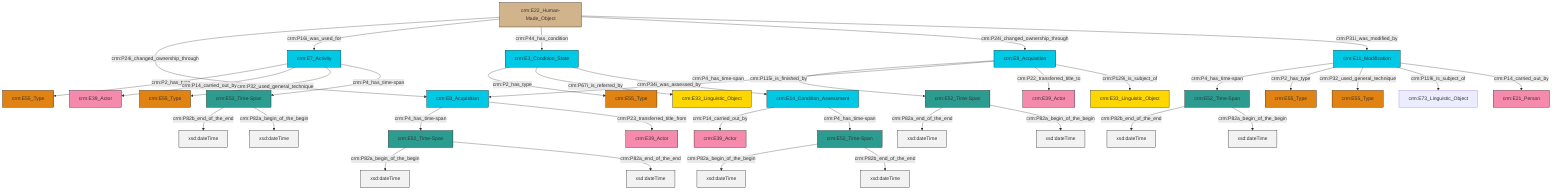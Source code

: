 graph TD
classDef Literal fill:#f2f2f2,stroke:#000000;
classDef CRM_Entity fill:#FFFFFF,stroke:#000000;
classDef Temporal_Entity fill:#00C9E6, stroke:#000000;
classDef Type fill:#E18312, stroke:#000000;
classDef Time-Span fill:#2C9C91, stroke:#000000;
classDef Appellation fill:#FFEB7F, stroke:#000000;
classDef Place fill:#008836, stroke:#000000;
classDef Persistent_Item fill:#B266B2, stroke:#000000;
classDef Conceptual_Object fill:#FFD700, stroke:#000000;
classDef Physical_Thing fill:#D2B48C, stroke:#000000;
classDef Actor fill:#f58aad, stroke:#000000;
classDef PC_Classes fill:#4ce600, stroke:#000000;
classDef Multi fill:#cccccc,stroke:#000000;

0["crm:E8_Acquisition"]:::Temporal_Entity -->|crm:P4_has_time-span| 1["crm:E52_Time-Span"]:::Time-Span
2["crm:E3_Condition_State"]:::Temporal_Entity -->|crm:P2_has_type| 3["crm:E55_Type"]:::Type
5["crm:E52_Time-Span"]:::Time-Span -->|crm:P82b_end_of_the_end| 6[xsd:dateTime]:::Literal
9["crm:E22_Human-Made_Object"]:::Physical_Thing -->|crm:P24i_changed_ownership_through| 10["crm:E8_Acquisition"]:::Temporal_Entity
9["crm:E22_Human-Made_Object"]:::Physical_Thing -->|crm:P16i_was_used_for| 11["crm:E7_Activity"]:::Temporal_Entity
14["crm:E11_Modification"]:::Temporal_Entity -->|crm:P4_has_time-span| 15["crm:E52_Time-Span"]:::Time-Span
16["crm:E52_Time-Span"]:::Time-Span -->|crm:P82a_begin_of_the_begin| 17[xsd:dateTime]:::Literal
18["crm:E52_Time-Span"]:::Time-Span -->|crm:P82a_begin_of_the_begin| 19[xsd:dateTime]:::Literal
9["crm:E22_Human-Made_Object"]:::Physical_Thing -->|crm:P44_has_condition| 2["crm:E3_Condition_State"]:::Temporal_Entity
14["crm:E11_Modification"]:::Temporal_Entity -->|crm:P2_has_type| 7["crm:E55_Type"]:::Type
1["crm:E52_Time-Span"]:::Time-Span -->|crm:P82a_end_of_the_end| 22[xsd:dateTime]:::Literal
11["crm:E7_Activity"]:::Temporal_Entity -->|crm:P2_has_type| 23["crm:E55_Type"]:::Type
14["crm:E11_Modification"]:::Temporal_Entity -->|crm:P32_used_general_technique| 25["crm:E55_Type"]:::Type
0["crm:E8_Acquisition"]:::Temporal_Entity -->|crm:P115i_is_finished_by| 10["crm:E8_Acquisition"]:::Temporal_Entity
18["crm:E52_Time-Span"]:::Time-Span -->|crm:P82b_end_of_the_end| 28[xsd:dateTime]:::Literal
5["crm:E52_Time-Span"]:::Time-Span -->|crm:P82a_begin_of_the_begin| 30[xsd:dateTime]:::Literal
14["crm:E11_Modification"]:::Temporal_Entity -->|crm:P119i_is_subject_of| 31["crm:E73_Linguistic_Object"]:::Default
1["crm:E52_Time-Span"]:::Time-Span -->|crm:P82a_begin_of_the_begin| 32[xsd:dateTime]:::Literal
12["crm:E14_Condition_Assessment"]:::Temporal_Entity -->|crm:P14_carried_out_by| 35["crm:E39_Actor"]:::Actor
11["crm:E7_Activity"]:::Temporal_Entity -->|crm:P14_carried_out_by| 36["crm:E39_Actor"]:::Actor
0["crm:E8_Acquisition"]:::Temporal_Entity -->|crm:P22_transferred_title_to| 37["crm:E39_Actor"]:::Actor
9["crm:E22_Human-Made_Object"]:::Physical_Thing -->|crm:P24i_changed_ownership_through| 0["crm:E8_Acquisition"]:::Temporal_Entity
11["crm:E7_Activity"]:::Temporal_Entity -->|crm:P32_used_general_technique| 26["crm:E55_Type"]:::Type
15["crm:E52_Time-Span"]:::Time-Span -->|crm:P82b_end_of_the_end| 42[xsd:dateTime]:::Literal
2["crm:E3_Condition_State"]:::Temporal_Entity -->|crm:P67i_is_referred_by| 43["crm:E33_Linguistic_Object"]:::Conceptual_Object
2["crm:E3_Condition_State"]:::Temporal_Entity -->|crm:P34i_was_assessed_by| 12["crm:E14_Condition_Assessment"]:::Temporal_Entity
16["crm:E52_Time-Span"]:::Time-Span -->|crm:P82a_end_of_the_end| 44[xsd:dateTime]:::Literal
0["crm:E8_Acquisition"]:::Temporal_Entity -->|crm:P129i_is_subject_of| 46["crm:E33_Linguistic_Object"]:::Conceptual_Object
14["crm:E11_Modification"]:::Temporal_Entity -->|crm:P14_carried_out_by| 51["crm:E21_Person"]:::Actor
11["crm:E7_Activity"]:::Temporal_Entity -->|crm:P4_has_time-span| 5["crm:E52_Time-Span"]:::Time-Span
9["crm:E22_Human-Made_Object"]:::Physical_Thing -->|crm:P31i_was_modified_by| 14["crm:E11_Modification"]:::Temporal_Entity
12["crm:E14_Condition_Assessment"]:::Temporal_Entity -->|crm:P4_has_time-span| 18["crm:E52_Time-Span"]:::Time-Span
10["crm:E8_Acquisition"]:::Temporal_Entity -->|crm:P4_has_time-span| 16["crm:E52_Time-Span"]:::Time-Span
15["crm:E52_Time-Span"]:::Time-Span -->|crm:P82a_begin_of_the_begin| 58[xsd:dateTime]:::Literal
10["crm:E8_Acquisition"]:::Temporal_Entity -->|crm:P23_transferred_title_from| 20["crm:E39_Actor"]:::Actor